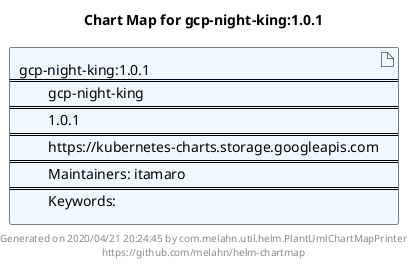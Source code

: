 @startuml
skinparam linetype ortho
skinparam backgroundColor white
skinparam usecaseBorderColor black
skinparam usecaseArrowColor LightSlateGray
skinparam artifactBorderColor black
skinparam artifactArrowColor LightSlateGray

title Chart Map for gcp-night-king:1.0.1

'There is one referenced Helm Chart
artifact "gcp-night-king:1.0.1\n====\n\tgcp-night-king\n====\n\t1.0.1\n====\n\thttps://kubernetes-charts.storage.googleapis.com\n====\n\tMaintainers: itamaro\n====\n\tKeywords: " as gcp_night_king_1_0_1 #AliceBlue

'There are 0 referenced Docker Images

'Chart Dependencies

center footer Generated on 2020/04/21 20:24:45 by com.melahn.util.helm.PlantUmlChartMapPrinter\nhttps://github.com/melahn/helm-chartmap
@enduml

